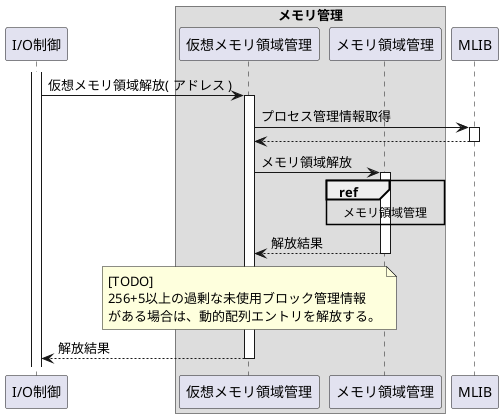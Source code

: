 @startuml

participant "I/O制御" as ioctrl
box "メモリ管理"
    participant "仮想メモリ領域管理" as virt
    participant "メモリ領域管理"     as area
end box
participant "MLIB" as mlib

activate ioctrl

ioctrl -> virt: 仮想メモリ領域解放( アドレス )
activate virt

virt -> mlib: プロセス管理情報取得
activate mlib
virt <-- mlib:
deactivate mlib

virt -> area: メモリ領域解放
activate area
ref over area: メモリ領域管理
virt <-- area: 解放結果
deactivate area

note over virt
    [TODO]
    256+5以上の過剰な未使用ブロック管理情報
    がある場合は、動的配列エントリを解放する。
end note

ioctrl <-- virt: 解放結果
deactivate virt

@enduml
